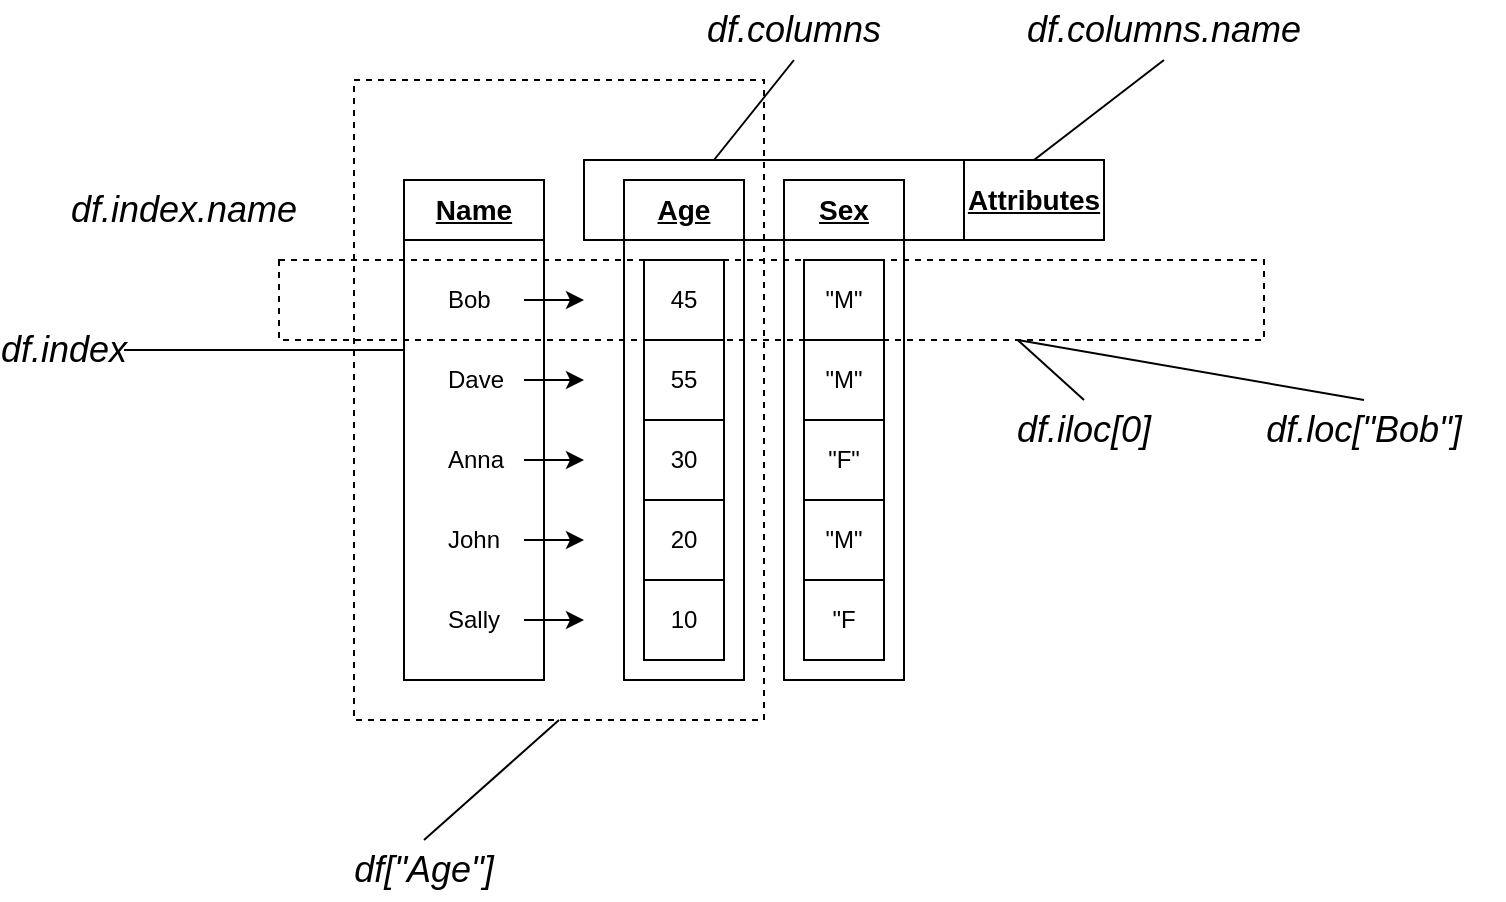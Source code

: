 <mxfile version="20.7.4" type="device"><diagram id="zLhknn2WPmrVhi2iDMZI" name="Page-1"><mxGraphModel dx="1174" dy="717" grid="1" gridSize="10" guides="1" tooltips="1" connect="1" arrows="1" fold="1" page="1" pageScale="1" pageWidth="850" pageHeight="1100" math="0" shadow="0"><root><mxCell id="0"/><mxCell id="1" parent="0"/><mxCell id="jyQXnN6kv0xl0EqMj_a0-1" value="" style="rounded=0;whiteSpace=wrap;html=1;fontSize=14;" vertex="1" parent="1"><mxGeometry x="390" y="230" width="260" height="40" as="geometry"/></mxCell><mxCell id="jyQXnN6kv0xl0EqMj_a0-2" value="" style="rounded=0;whiteSpace=wrap;html=1;verticalAlign=top;" vertex="1" parent="1"><mxGeometry x="410" y="270" width="60" height="220" as="geometry"/></mxCell><mxCell id="jyQXnN6kv0xl0EqMj_a0-3" value="" style="rounded=0;whiteSpace=wrap;html=1;verticalAlign=top;" vertex="1" parent="1"><mxGeometry x="300" y="270" width="70" height="220" as="geometry"/></mxCell><mxCell id="jyQXnN6kv0xl0EqMj_a0-4" value="45" style="whiteSpace=wrap;html=1;aspect=fixed;" vertex="1" parent="1"><mxGeometry x="420" y="280" width="40" height="40" as="geometry"/></mxCell><mxCell id="jyQXnN6kv0xl0EqMj_a0-5" value="55" style="whiteSpace=wrap;html=1;aspect=fixed;" vertex="1" parent="1"><mxGeometry x="420" y="320" width="40" height="40" as="geometry"/></mxCell><mxCell id="jyQXnN6kv0xl0EqMj_a0-6" value="30" style="whiteSpace=wrap;html=1;aspect=fixed;" vertex="1" parent="1"><mxGeometry x="420" y="360" width="40" height="40" as="geometry"/></mxCell><mxCell id="jyQXnN6kv0xl0EqMj_a0-7" value="Bob" style="text;html=1;strokeColor=none;fillColor=none;align=left;verticalAlign=middle;whiteSpace=wrap;rounded=0;" vertex="1" parent="1"><mxGeometry x="320" y="280" width="40" height="40" as="geometry"/></mxCell><mxCell id="jyQXnN6kv0xl0EqMj_a0-8" value="20" style="whiteSpace=wrap;html=1;aspect=fixed;" vertex="1" parent="1"><mxGeometry x="420" y="400" width="40" height="40" as="geometry"/></mxCell><mxCell id="jyQXnN6kv0xl0EqMj_a0-9" value="Dave" style="text;html=1;strokeColor=none;fillColor=none;align=left;verticalAlign=middle;whiteSpace=wrap;rounded=0;" vertex="1" parent="1"><mxGeometry x="320" y="320" width="40" height="40" as="geometry"/></mxCell><mxCell id="jyQXnN6kv0xl0EqMj_a0-10" value="Anna" style="text;html=1;strokeColor=none;fillColor=none;align=left;verticalAlign=middle;whiteSpace=wrap;rounded=0;" vertex="1" parent="1"><mxGeometry x="320" y="360" width="40" height="40" as="geometry"/></mxCell><mxCell id="jyQXnN6kv0xl0EqMj_a0-11" value="John" style="text;html=1;strokeColor=none;fillColor=none;align=left;verticalAlign=middle;whiteSpace=wrap;rounded=0;" vertex="1" parent="1"><mxGeometry x="320" y="400" width="40" height="40" as="geometry"/></mxCell><mxCell id="jyQXnN6kv0xl0EqMj_a0-12" value="" style="endArrow=classic;html=1;rounded=0;" edge="1" parent="1" source="jyQXnN6kv0xl0EqMj_a0-7"><mxGeometry width="50" height="50" relative="1" as="geometry"><mxPoint x="570" y="390" as="sourcePoint"/><mxPoint x="390" y="300" as="targetPoint"/></mxGeometry></mxCell><mxCell id="jyQXnN6kv0xl0EqMj_a0-13" value="" style="endArrow=classic;html=1;rounded=0;exitX=1;exitY=0.5;exitDx=0;exitDy=0;" edge="1" parent="1" source="jyQXnN6kv0xl0EqMj_a0-9"><mxGeometry width="50" height="50" relative="1" as="geometry"><mxPoint x="370" y="310" as="sourcePoint"/><mxPoint x="390" y="340" as="targetPoint"/></mxGeometry></mxCell><mxCell id="jyQXnN6kv0xl0EqMj_a0-14" value="" style="endArrow=classic;html=1;rounded=0;exitX=1;exitY=0.5;exitDx=0;exitDy=0;" edge="1" parent="1" source="jyQXnN6kv0xl0EqMj_a0-10"><mxGeometry width="50" height="50" relative="1" as="geometry"><mxPoint x="370" y="350" as="sourcePoint"/><mxPoint x="390" y="380" as="targetPoint"/></mxGeometry></mxCell><mxCell id="jyQXnN6kv0xl0EqMj_a0-15" value="" style="endArrow=classic;html=1;rounded=0;exitX=1;exitY=0.5;exitDx=0;exitDy=0;" edge="1" parent="1" source="jyQXnN6kv0xl0EqMj_a0-11"><mxGeometry width="50" height="50" relative="1" as="geometry"><mxPoint x="380" y="360" as="sourcePoint"/><mxPoint x="390" y="420" as="targetPoint"/></mxGeometry></mxCell><mxCell id="jyQXnN6kv0xl0EqMj_a0-16" value="&lt;span style=&quot;font-size: 18px;&quot;&gt;&lt;i&gt;df.index&lt;/i&gt;&lt;/span&gt;" style="text;html=1;strokeColor=none;fillColor=none;align=center;verticalAlign=middle;whiteSpace=wrap;rounded=0;dashed=1;" vertex="1" parent="1"><mxGeometry x="100" y="310" width="60" height="30" as="geometry"/></mxCell><mxCell id="jyQXnN6kv0xl0EqMj_a0-17" value="" style="endArrow=none;html=1;rounded=0;fontSize=18;entryX=0;entryY=0.25;entryDx=0;entryDy=0;" edge="1" parent="1" source="jyQXnN6kv0xl0EqMj_a0-16" target="jyQXnN6kv0xl0EqMj_a0-3"><mxGeometry width="50" height="50" relative="1" as="geometry"><mxPoint x="450" y="330" as="sourcePoint"/><mxPoint x="180" y="285" as="targetPoint"/></mxGeometry></mxCell><mxCell id="jyQXnN6kv0xl0EqMj_a0-18" value="&lt;span style=&quot;font-size: 18px;&quot;&gt;&lt;i&gt;df.index.name&lt;/i&gt;&lt;/span&gt;" style="text;html=1;strokeColor=none;fillColor=none;align=center;verticalAlign=middle;whiteSpace=wrap;rounded=0;dashed=1;" vertex="1" parent="1"><mxGeometry x="120" y="240" width="140" height="30" as="geometry"/></mxCell><mxCell id="jyQXnN6kv0xl0EqMj_a0-19" value="&lt;span style=&quot;font-size: 14px;&quot;&gt;Name&lt;/span&gt;" style="rounded=0;whiteSpace=wrap;html=1;fontSize=14;fontStyle=5" vertex="1" parent="1"><mxGeometry x="300" y="240" width="70" height="30" as="geometry"/></mxCell><mxCell id="jyQXnN6kv0xl0EqMj_a0-21" value="&lt;span style=&quot;font-size: 14px;&quot;&gt;Age&lt;/span&gt;" style="rounded=0;whiteSpace=wrap;html=1;fontSize=14;fontStyle=5" vertex="1" parent="1"><mxGeometry x="410" y="240" width="60" height="30" as="geometry"/></mxCell><mxCell id="jyQXnN6kv0xl0EqMj_a0-35" value="Sally" style="text;html=1;strokeColor=none;fillColor=none;align=left;verticalAlign=middle;whiteSpace=wrap;rounded=0;" vertex="1" parent="1"><mxGeometry x="320" y="440" width="40" height="40" as="geometry"/></mxCell><mxCell id="jyQXnN6kv0xl0EqMj_a0-37" value="10" style="whiteSpace=wrap;html=1;aspect=fixed;" vertex="1" parent="1"><mxGeometry x="420" y="440" width="40" height="40" as="geometry"/></mxCell><mxCell id="jyQXnN6kv0xl0EqMj_a0-38" value="" style="rounded=0;whiteSpace=wrap;html=1;verticalAlign=top;" vertex="1" parent="1"><mxGeometry x="490" y="270" width="60" height="220" as="geometry"/></mxCell><mxCell id="jyQXnN6kv0xl0EqMj_a0-39" value="&quot;M&quot;" style="whiteSpace=wrap;html=1;aspect=fixed;" vertex="1" parent="1"><mxGeometry x="500" y="280" width="40" height="40" as="geometry"/></mxCell><mxCell id="jyQXnN6kv0xl0EqMj_a0-40" value="&quot;M&quot;" style="whiteSpace=wrap;html=1;aspect=fixed;" vertex="1" parent="1"><mxGeometry x="500" y="320" width="40" height="40" as="geometry"/></mxCell><mxCell id="jyQXnN6kv0xl0EqMj_a0-41" value="&quot;F&quot;" style="whiteSpace=wrap;html=1;aspect=fixed;" vertex="1" parent="1"><mxGeometry x="500" y="360" width="40" height="40" as="geometry"/></mxCell><mxCell id="jyQXnN6kv0xl0EqMj_a0-42" value="&quot;M&quot;" style="whiteSpace=wrap;html=1;aspect=fixed;" vertex="1" parent="1"><mxGeometry x="500" y="400" width="40" height="40" as="geometry"/></mxCell><mxCell id="jyQXnN6kv0xl0EqMj_a0-43" value="&lt;span style=&quot;font-size: 14px;&quot;&gt;Sex&lt;/span&gt;" style="rounded=0;whiteSpace=wrap;html=1;fontSize=14;fontStyle=5" vertex="1" parent="1"><mxGeometry x="490" y="240" width="60" height="30" as="geometry"/></mxCell><mxCell id="jyQXnN6kv0xl0EqMj_a0-44" value="&quot;F" style="whiteSpace=wrap;html=1;aspect=fixed;" vertex="1" parent="1"><mxGeometry x="500" y="440" width="40" height="40" as="geometry"/></mxCell><mxCell id="jyQXnN6kv0xl0EqMj_a0-45" value="&lt;span style=&quot;font-size: 14px;&quot;&gt;Attributes&lt;/span&gt;" style="rounded=0;whiteSpace=wrap;html=1;fontSize=14;fontStyle=5" vertex="1" parent="1"><mxGeometry x="580" y="230" width="70" height="40" as="geometry"/></mxCell><mxCell id="jyQXnN6kv0xl0EqMj_a0-46" value="&lt;span style=&quot;font-size: 18px;&quot;&gt;&lt;i&gt;df.columns.name&lt;/i&gt;&lt;/span&gt;" style="text;html=1;strokeColor=none;fillColor=none;align=center;verticalAlign=middle;whiteSpace=wrap;rounded=0;dashed=1;" vertex="1" parent="1"><mxGeometry x="610" y="150" width="140" height="30" as="geometry"/></mxCell><mxCell id="jyQXnN6kv0xl0EqMj_a0-47" value="" style="endArrow=none;html=1;rounded=0;fontSize=18;entryX=0.5;entryY=1;entryDx=0;entryDy=0;exitX=0.5;exitY=0;exitDx=0;exitDy=0;" edge="1" parent="1" source="jyQXnN6kv0xl0EqMj_a0-45" target="jyQXnN6kv0xl0EqMj_a0-46"><mxGeometry width="50" height="50" relative="1" as="geometry"><mxPoint x="120" y="291.5" as="sourcePoint"/><mxPoint x="190" y="295" as="targetPoint"/></mxGeometry></mxCell><mxCell id="jyQXnN6kv0xl0EqMj_a0-48" value="&lt;span style=&quot;font-size: 18px;&quot;&gt;&lt;i&gt;df.columns&lt;/i&gt;&lt;/span&gt;" style="text;html=1;strokeColor=none;fillColor=none;align=center;verticalAlign=middle;whiteSpace=wrap;rounded=0;dashed=1;" vertex="1" parent="1"><mxGeometry x="425" y="150" width="140" height="30" as="geometry"/></mxCell><mxCell id="jyQXnN6kv0xl0EqMj_a0-49" value="" style="endArrow=none;html=1;rounded=0;fontSize=18;entryX=0.5;entryY=1;entryDx=0;entryDy=0;exitX=0.25;exitY=0;exitDx=0;exitDy=0;" edge="1" parent="1" source="jyQXnN6kv0xl0EqMj_a0-1" target="jyQXnN6kv0xl0EqMj_a0-48"><mxGeometry width="50" height="50" relative="1" as="geometry"><mxPoint x="625" y="240" as="sourcePoint"/><mxPoint x="690" y="190" as="targetPoint"/></mxGeometry></mxCell><mxCell id="jyQXnN6kv0xl0EqMj_a0-50" value="" style="endArrow=classic;html=1;rounded=0;" edge="1" parent="1" source="jyQXnN6kv0xl0EqMj_a0-35"><mxGeometry width="50" height="50" relative="1" as="geometry"><mxPoint x="370" y="430" as="sourcePoint"/><mxPoint x="390" y="460" as="targetPoint"/></mxGeometry></mxCell><mxCell id="jyQXnN6kv0xl0EqMj_a0-56" value="" style="rounded=0;whiteSpace=wrap;html=1;dashed=1;fillColor=none;" vertex="1" parent="1"><mxGeometry x="275" y="190" width="205" height="320" as="geometry"/></mxCell><mxCell id="jyQXnN6kv0xl0EqMj_a0-57" value="&lt;span style=&quot;font-size: 18px;&quot;&gt;&lt;i&gt;df[&quot;Age&quot;]&lt;/i&gt;&lt;/span&gt;" style="text;html=1;strokeColor=none;fillColor=none;align=center;verticalAlign=middle;whiteSpace=wrap;rounded=0;dashed=1;" vertex="1" parent="1"><mxGeometry x="240" y="570" width="140" height="30" as="geometry"/></mxCell><mxCell id="jyQXnN6kv0xl0EqMj_a0-58" value="" style="endArrow=none;html=1;rounded=0;fontSize=18;entryX=0.5;entryY=1;entryDx=0;entryDy=0;exitX=0.5;exitY=0;exitDx=0;exitDy=0;" edge="1" parent="1" source="jyQXnN6kv0xl0EqMj_a0-57" target="jyQXnN6kv0xl0EqMj_a0-56"><mxGeometry width="50" height="50" relative="1" as="geometry"><mxPoint x="170" y="335" as="sourcePoint"/><mxPoint x="310" y="335" as="targetPoint"/></mxGeometry></mxCell><mxCell id="jyQXnN6kv0xl0EqMj_a0-59" value="" style="rounded=0;whiteSpace=wrap;html=1;dashed=1;fillColor=none;" vertex="1" parent="1"><mxGeometry x="237.5" y="280" width="492.5" height="40" as="geometry"/></mxCell><mxCell id="jyQXnN6kv0xl0EqMj_a0-61" value="&lt;span style=&quot;font-size: 18px;&quot;&gt;&lt;i&gt;df.iloc[0]&lt;/i&gt;&lt;/span&gt;" style="text;html=1;strokeColor=none;fillColor=none;align=center;verticalAlign=middle;whiteSpace=wrap;rounded=0;dashed=1;" vertex="1" parent="1"><mxGeometry x="570" y="350" width="140" height="30" as="geometry"/></mxCell><mxCell id="jyQXnN6kv0xl0EqMj_a0-62" value="&lt;span style=&quot;font-size: 18px;&quot;&gt;&lt;i&gt;df.loc[&quot;Bob&quot;]&lt;/i&gt;&lt;/span&gt;" style="text;html=1;strokeColor=none;fillColor=none;align=center;verticalAlign=middle;whiteSpace=wrap;rounded=0;dashed=1;" vertex="1" parent="1"><mxGeometry x="710" y="350" width="140" height="30" as="geometry"/></mxCell><mxCell id="jyQXnN6kv0xl0EqMj_a0-63" value="" style="endArrow=none;html=1;rounded=0;fontSize=18;entryX=0.75;entryY=1;entryDx=0;entryDy=0;exitX=0.5;exitY=0;exitDx=0;exitDy=0;" edge="1" parent="1" source="jyQXnN6kv0xl0EqMj_a0-61" target="jyQXnN6kv0xl0EqMj_a0-59"><mxGeometry width="50" height="50" relative="1" as="geometry"><mxPoint x="320" y="580" as="sourcePoint"/><mxPoint x="387.5" y="520" as="targetPoint"/></mxGeometry></mxCell><mxCell id="jyQXnN6kv0xl0EqMj_a0-64" value="" style="endArrow=none;html=1;rounded=0;fontSize=18;entryX=0.75;entryY=1;entryDx=0;entryDy=0;exitX=0.5;exitY=0;exitDx=0;exitDy=0;" edge="1" parent="1" source="jyQXnN6kv0xl0EqMj_a0-62" target="jyQXnN6kv0xl0EqMj_a0-59"><mxGeometry width="50" height="50" relative="1" as="geometry"><mxPoint x="650" y="360" as="sourcePoint"/><mxPoint x="616.875" y="330" as="targetPoint"/></mxGeometry></mxCell></root></mxGraphModel></diagram></mxfile>